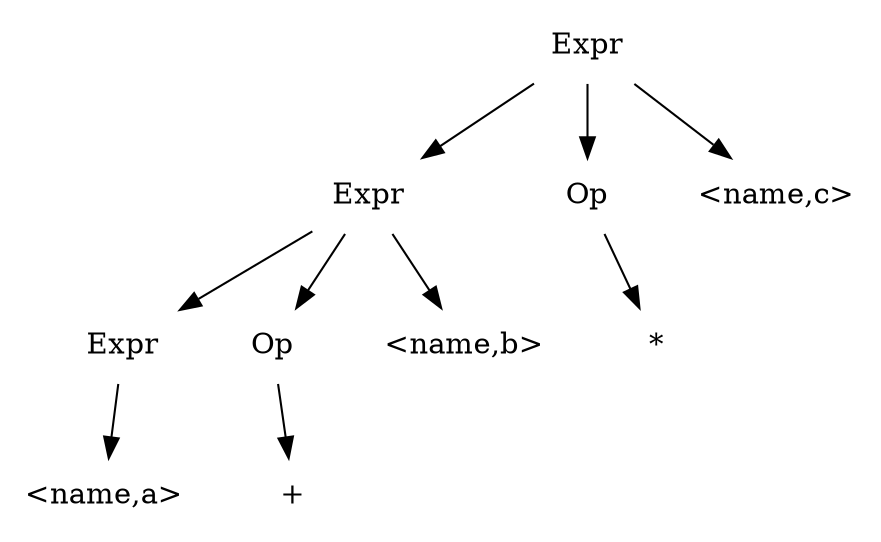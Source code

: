 digraph parsetree {
    size="8,5"
    node [shape = plaintext];
    e1 [label = "Expr"];
    e2 [label = "Expr"];
    e3 [label = "Expr"];
    op1 [label = "Op"];
    op2 [label = "Op"];
    e1 -> e2;
    e1 -> op1;
    e1 -> "<name,c>";
    e2 -> e3;
    e2 -> op2;
    e2 -> "<name,b>"
    e3 -> "<name,a>"
    op1 -> "*";
    op2 -> "+"
    { rank=same;  e3 -> op2 -> "<name,b>" [style=invis]}
}
